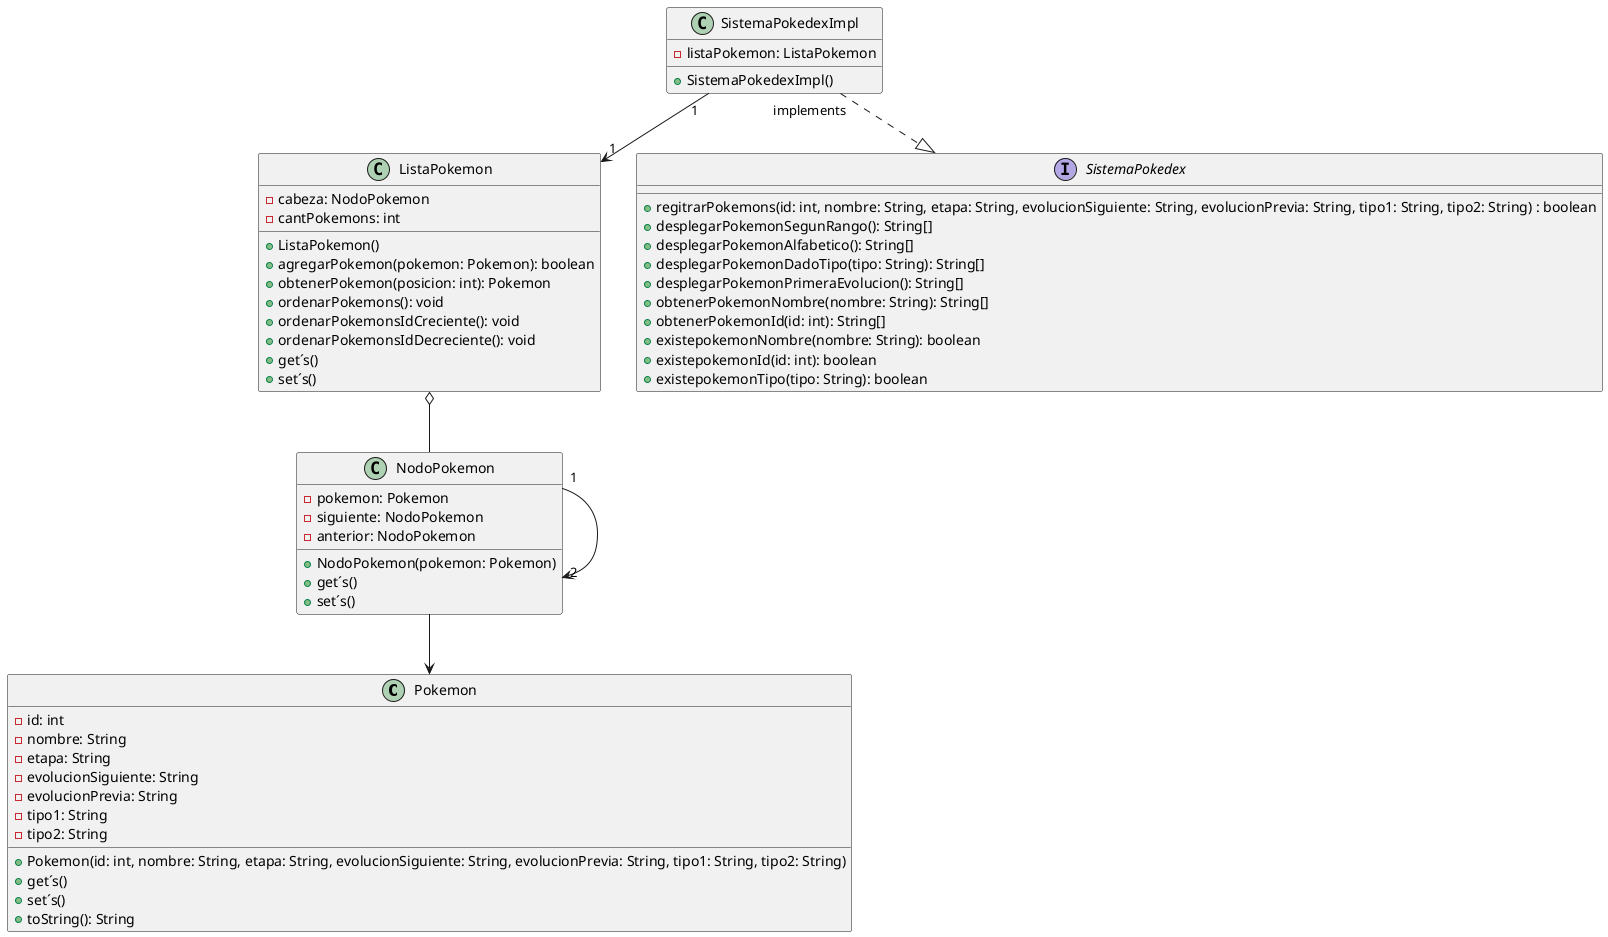 @startuml
'https://plantuml.com/sequence-diagram
class Pokemon{
-id: int
-nombre: String
-etapa: String
-evolucionSiguiente: String
-evolucionPrevia: String
-tipo1: String
-tipo2: String
+Pokemon(id: int, nombre: String, etapa: String, evolucionSiguiente: String, evolucionPrevia: String, tipo1: String, tipo2: String)
+get´s()
+set´s()
+toString(): String
}

class NodoPokemon{
-pokemon: Pokemon
-siguiente: NodoPokemon
-anterior: NodoPokemon
+NodoPokemon(pokemon: Pokemon)
+get´s()
+set´s()
}

class ListaPokemon{
-cabeza: NodoPokemon
-cantPokemons: int
+ListaPokemon()
+agregarPokemon(pokemon: Pokemon): boolean
+obtenerPokemon(posicion: int): Pokemon
+ordenarPokemons(): void
+ordenarPokemonsIdCreciente(): void
+ordenarPokemonsIdDecreciente(): void
+get´s()
+set´s()
}

interface SistemaPokedex{
+regitrarPokemons(id: int, nombre: String, etapa: String, evolucionSiguiente: String, evolucionPrevia: String, tipo1: String, tipo2: String) : boolean
+desplegarPokemonSegunRango(): String[]
+desplegarPokemonAlfabetico(): String[]
+desplegarPokemonDadoTipo(tipo: String): String[]
+desplegarPokemonPrimeraEvolucion(): String[]
+obtenerPokemonNombre(nombre: String): String[]
+obtenerPokemonId(id: int): String[]
+existepokemonNombre(nombre: String): boolean
+existepokemonId(id: int): boolean
+existepokemonTipo(tipo: String): boolean
}

class SistemaPokedexImpl{
-listaPokemon: ListaPokemon
+SistemaPokedexImpl()
}

NodoPokemon "1" --> "2" NodoPokemon
ListaPokemon o-- NodoPokemon
SistemaPokedexImpl "implements" ..|> SistemaPokedex
SistemaPokedexImpl "1" --> "1" ListaPokemon
NodoPokemon --> Pokemon


@enduml